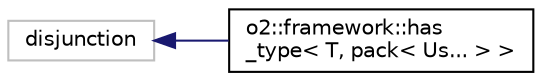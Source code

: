 digraph "Graphical Class Hierarchy"
{
 // INTERACTIVE_SVG=YES
  bgcolor="transparent";
  edge [fontname="Helvetica",fontsize="10",labelfontname="Helvetica",labelfontsize="10"];
  node [fontname="Helvetica",fontsize="10",shape=record];
  rankdir="LR";
  Node2159 [label="disjunction",height=0.2,width=0.4,color="grey75"];
  Node2159 -> Node0 [dir="back",color="midnightblue",fontsize="10",style="solid",fontname="Helvetica"];
  Node0 [label="o2::framework::has\l_type\< T, pack\< Us... \> \>",height=0.2,width=0.4,color="black",URL="$d3/da4/structo2_1_1framework_1_1has__type_3_01T_00_01pack_3_01Us_8_8_8_01_4_01_4.html"];
}
